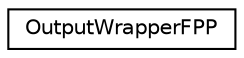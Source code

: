 digraph "Graphical Class Hierarchy"
{
 // INTERACTIVE_SVG=YES
 // LATEX_PDF_SIZE
  edge [fontname="Helvetica",fontsize="10",labelfontname="Helvetica",labelfontsize="10"];
  node [fontname="Helvetica",fontsize="10",shape=record];
  rankdir="LR";
  Node0 [label="OutputWrapperFPP",height=0.2,width=0.4,color="black", fillcolor="white", style="filled",URL="$d3/d1e/class_output_wrapper_f_p_p.html",tooltip=" "];
}
